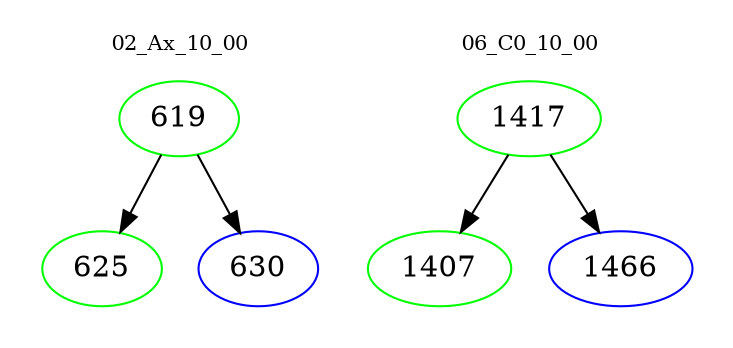 digraph{
subgraph cluster_0 {
color = white
label = "02_Ax_10_00";
fontsize=10;
T0_619 [label="619", color="green"]
T0_619 -> T0_625 [color="black"]
T0_625 [label="625", color="green"]
T0_619 -> T0_630 [color="black"]
T0_630 [label="630", color="blue"]
}
subgraph cluster_1 {
color = white
label = "06_C0_10_00";
fontsize=10;
T1_1417 [label="1417", color="green"]
T1_1417 -> T1_1407 [color="black"]
T1_1407 [label="1407", color="green"]
T1_1417 -> T1_1466 [color="black"]
T1_1466 [label="1466", color="blue"]
}
}
